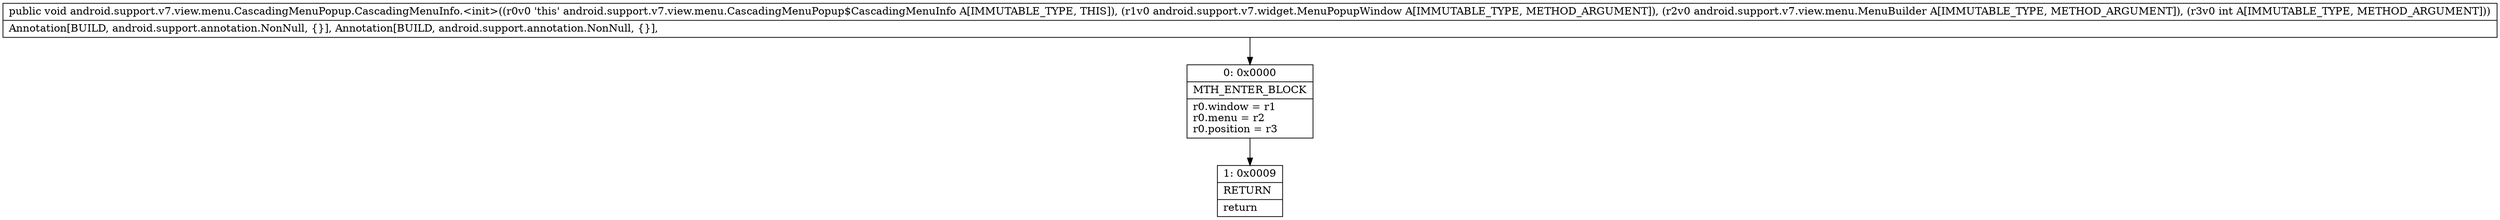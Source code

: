 digraph "CFG forandroid.support.v7.view.menu.CascadingMenuPopup.CascadingMenuInfo.\<init\>(Landroid\/support\/v7\/widget\/MenuPopupWindow;Landroid\/support\/v7\/view\/menu\/MenuBuilder;I)V" {
Node_0 [shape=record,label="{0\:\ 0x0000|MTH_ENTER_BLOCK\l|r0.window = r1\lr0.menu = r2\lr0.position = r3\l}"];
Node_1 [shape=record,label="{1\:\ 0x0009|RETURN\l|return\l}"];
MethodNode[shape=record,label="{public void android.support.v7.view.menu.CascadingMenuPopup.CascadingMenuInfo.\<init\>((r0v0 'this' android.support.v7.view.menu.CascadingMenuPopup$CascadingMenuInfo A[IMMUTABLE_TYPE, THIS]), (r1v0 android.support.v7.widget.MenuPopupWindow A[IMMUTABLE_TYPE, METHOD_ARGUMENT]), (r2v0 android.support.v7.view.menu.MenuBuilder A[IMMUTABLE_TYPE, METHOD_ARGUMENT]), (r3v0 int A[IMMUTABLE_TYPE, METHOD_ARGUMENT]))  | Annotation[BUILD, android.support.annotation.NonNull, \{\}], Annotation[BUILD, android.support.annotation.NonNull, \{\}], \l}"];
MethodNode -> Node_0;
Node_0 -> Node_1;
}

